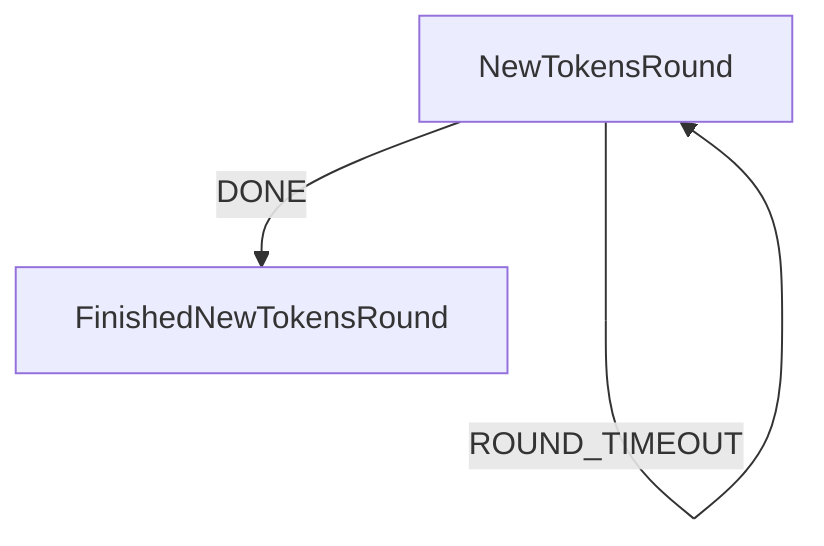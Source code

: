 graph TD
  NewTokensRound
  FinishedNewTokensRound
  NewTokensRound
  NewTokensRound -->|CONTRACT_ERROR| NewTokensRound
  NewTokensRound -->|DONE| FinishedNewTokensRound
  NewTokensRound -->|NO_MAJORITY| NewTokensRound
  NewTokensRound -->|ROUND_TIMEOUT| NewTokensRound